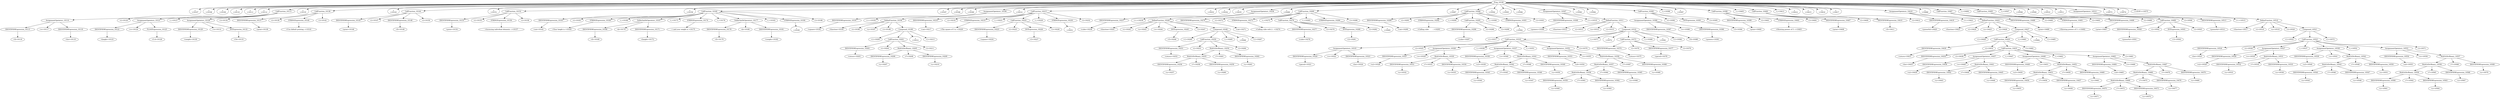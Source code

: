 digraph {

"Prog_10106"->"<
>10107";
"Prog_10106"->"<
>10108";
"Prog_10106"->"<
>10109";
"Prog_10106"->"<
>10110";
"Prog_10106"->"<
>10111";
"Prog_10106"->"<
>10112";
"Prog_10106"->"CallFunction_10113";
"CallFunction_10113"->"AssignmentOpetators_10114";
"AssignmentOpetators_10114"->"IDENTIFIERExpression_10115";
"IDENTIFIERExpression_10115"->"<X>10116";
"AssignmentOpetators_10114"->"<=>10117";
"AssignmentOpetators_10114"->"IDENTIFIERExpression_10118";
"IDENTIFIERExpression_10118"->"<list>10119";
"CallFunction_10113"->"<(>10120";
"CallFunction_10113"->"AssignmentOpetators_10121";
"AssignmentOpetators_10121"->"IDENTIFIERExpression_10122";
"IDENTIFIERExpression_10122"->"<height>10123";
"AssignmentOpetators_10121"->"<=>10124";
"AssignmentOpetators_10121"->"FLOATExpression_10125";
"FLOATExpression_10125"->"<5.4>10126";
"CallFunction_10113"->"<,>10127";
"CallFunction_10113"->"AssignmentOpetators_10128";
"AssignmentOpetators_10128"->"IDENTIFIERExpression_10129";
"IDENTIFIERExpression_10129"->"<weight>10130";
"AssignmentOpetators_10128"->"<=>10131";
"AssignmentOpetators_10128"->"INTExpression_10132";
"INTExpression_10132"->"<54>10133";
"CallFunction_10113"->"<)>10134";
"Prog_10106"->"<
>10135";
"Prog_10106"->"CallFunction_10136";
"CallFunction_10136"->"IDENTIFIERExpression_10137";
"IDENTIFIERExpression_10137"->"<print>10138";
"CallFunction_10136"->"<(>10139";
"CallFunction_10136"->"STRINGExpression_10140";
"STRINGExpression_10140"->"<Use default printing -->10141";
"CallFunction_10136"->"<)>10142";
"Prog_10106"->"<
>10143";
"Prog_10106"->"CallFunction_10144";
"CallFunction_10144"->"IDENTIFIERExpression_10145";
"IDENTIFIERExpression_10145"->"<print>10146";
"CallFunction_10144"->"<(>10147";
"CallFunction_10144"->"IDENTIFIERExpression_10148";
"IDENTIFIERExpression_10148"->"<X>10149";
"CallFunction_10144"->"<)>10150";
"Prog_10106"->"<
>10151";
"Prog_10106"->"CallFunction_10152";
"CallFunction_10152"->"IDENTIFIERExpression_10153";
"IDENTIFIERExpression_10153"->"<print>10154";
"CallFunction_10152"->"<(>10155";
"CallFunction_10152"->"STRINGExpression_10156";
"STRINGExpression_10156"->"<Accessing individual elements -->10157";
"CallFunction_10152"->"<)>10158";
"Prog_10106"->"<
>10159";
"Prog_10106"->"CallFunction_10160";
"CallFunction_10160"->"IDENTIFIERExpression_10161";
"IDENTIFIERExpression_10161"->"<cat>10162";
"CallFunction_10160"->"<(>10163";
"CallFunction_10160"->"STRINGExpression_10164";
"STRINGExpression_10164"->"<Your height is >10165";
"CallFunction_10160"->"<,>10166";
"CallFunction_10160"->"DollarAndAtOperators_10167";
"DollarAndAtOperators_10167"->"IDENTIFIERExpression_10168";
"IDENTIFIERExpression_10168"->"<X>10169";
"DollarAndAtOperators_10167"->"<$>10170";
"DollarAndAtOperators_10167"->"IDENTIFIERExpression_10171";
"IDENTIFIERExpression_10171"->"<height>10172";
"CallFunction_10160"->"<,>10173";
"CallFunction_10160"->"STRINGExpression_10174";
"STRINGExpression_10174"->"< and your weight is >10175";
"CallFunction_10160"->"<,>10176";
"CallFunction_10160"->"DollarAndAtOperators_10177";
"DollarAndAtOperators_10177"->"IDENTIFIERExpression_10178";
"IDENTIFIERExpression_10178"->"<X>10179";
"DollarAndAtOperators_10177"->"<$>10180";
"DollarAndAtOperators_10177"->"IDENTIFIERExpression_10181";
"IDENTIFIERExpression_10181"->"<weight>10182";
"CallFunction_10160"->"<,>10183";
"CallFunction_10160"->"STRINGExpression_10184";
"STRINGExpression_10184"->"<\n>10185";
"CallFunction_10160"->"<)>10186";
"Prog_10106"->"<
>10187";
"Prog_10106"->"<
>10188";
"Prog_10106"->"<
>10189";
"Prog_10106"->"AssignmentOpetators_10190";
"AssignmentOpetators_10190"->"IDENTIFIERExpression_10191";
"IDENTIFIERExpression_10191"->"<square>10192";
"AssignmentOpetators_10190"->"<<->10193";
"AssignmentOpetators_10190"->"DefineFunction_10194";
"DefineFunction_10194"->"<function>10195";
"DefineFunction_10194"->"<(>10196";
"DefineFunction_10194"->"<x>10197";
"DefineFunction_10194"->"<)>10198";
"DefineFunction_10194"->"Compound_10199";
"Compound_10199"->"<{>10200";
"Compound_10199"->"CallFunction_10201";
"CallFunction_10201"->"IDENTIFIERExpression_10202";
"IDENTIFIERExpression_10202"->"<return>10203";
"CallFunction_10201"->"<(>10204";
"CallFunction_10201"->"MultOrDivBinary_10205";
"MultOrDivBinary_10205"->"IDENTIFIERExpression_10206";
"IDENTIFIERExpression_10206"->"<x>10207";
"MultOrDivBinary_10205"->"<*>10208";
"MultOrDivBinary_10205"->"IDENTIFIERExpression_10209";
"IDENTIFIERExpression_10209"->"<x>10210";
"CallFunction_10201"->"<)>10211";
"Compound_10199"->"<
>10212";
"Compound_10199"->"<}>10213";
"Prog_10106"->"<
>10214";
"Prog_10106"->"CallFunction_10215";
"CallFunction_10215"->"IDENTIFIERExpression_10216";
"IDENTIFIERExpression_10216"->"<cat>10217";
"CallFunction_10215"->"<(>10218";
"CallFunction_10215"->"STRINGExpression_10219";
"STRINGExpression_10219"->"<The square of 3 is >10220";
"CallFunction_10215"->"<,>10221";
"CallFunction_10215"->"CallFunction_10222";
"CallFunction_10222"->"IDENTIFIERExpression_10223";
"IDENTIFIERExpression_10223"->"<square>10224";
"CallFunction_10222"->"<(>10225";
"CallFunction_10222"->"INTExpression_10226";
"INTExpression_10226"->"<3>10227";
"CallFunction_10222"->"<)>10228";
"CallFunction_10215"->"<,>10229";
"CallFunction_10215"->"STRINGExpression_10230";
"STRINGExpression_10230"->"<\n>10231";
"CallFunction_10215"->"<)>10232";
"Prog_10106"->"<
>10233";
"Prog_10106"->"<
>10234";
"Prog_10106"->"<
>10235";
"Prog_10106"->"AssignmentOpetators_10236";
"AssignmentOpetators_10236"->"IDENTIFIERExpression_10237";
"IDENTIFIERExpression_10237"->"<cube>10238";
"AssignmentOpetators_10236"->"<<->10239";
"AssignmentOpetators_10236"->"DefineFunction_10240";
"DefineFunction_10240"->"<function>10241";
"DefineFunction_10240"->"<(>10242";
"DefineFunction_10240"->"<x>10243";
"DefineFunction_10240"->"<=>10244";
"DefineFunction_10240"->"INTExpression_10245";
"INTExpression_10245"->"<5>10246";
"DefineFunction_10240"->"<)>10247";
"DefineFunction_10240"->"Compound_10248";
"Compound_10248"->"<{>10249";
"Compound_10248"->"CallFunction_10250";
"CallFunction_10250"->"IDENTIFIERExpression_10251";
"IDENTIFIERExpression_10251"->"<return>10252";
"CallFunction_10250"->"<(>10253";
"CallFunction_10250"->"MultOrDivBinary_10254";
"MultOrDivBinary_10254"->"MultOrDivBinary_10255";
"MultOrDivBinary_10255"->"IDENTIFIERExpression_10256";
"IDENTIFIERExpression_10256"->"<x>10257";
"MultOrDivBinary_10255"->"<*>10258";
"MultOrDivBinary_10255"->"IDENTIFIERExpression_10259";
"IDENTIFIERExpression_10259"->"<x>10260";
"MultOrDivBinary_10254"->"<*>10261";
"MultOrDivBinary_10254"->"IDENTIFIERExpression_10262";
"IDENTIFIERExpression_10262"->"<x>10263";
"CallFunction_10250"->"<)>10264";
"Compound_10248"->"<;>10265";
"Compound_10248"->"<
>10266";
"Compound_10248"->"<}>10267";
"Prog_10106"->"<
>10268";
"Prog_10106"->"CallFunction_10269";
"CallFunction_10269"->"IDENTIFIERExpression_10270";
"IDENTIFIERExpression_10270"->"<cat>10271";
"CallFunction_10269"->"<(>10272";
"CallFunction_10269"->"STRINGExpression_10273";
"STRINGExpression_10273"->"<Calling cube with 2 : >10274";
"CallFunction_10269"->"<,>10275";
"CallFunction_10269"->"CallFunction_10276";
"CallFunction_10276"->"IDENTIFIERExpression_10277";
"IDENTIFIERExpression_10277"->"<cube>10278";
"CallFunction_10276"->"<(>10279";
"CallFunction_10276"->"INTExpression_10280";
"INTExpression_10280"->"<2>10281";
"CallFunction_10276"->"<)>10282";
"CallFunction_10269"->"<,>10283";
"CallFunction_10269"->"STRINGExpression_10284";
"STRINGExpression_10284"->"<\n>10285";
"CallFunction_10269"->"<)>10286";
"Prog_10106"->"<
>10287";
"Prog_10106"->"CallFunction_10288";
"CallFunction_10288"->"IDENTIFIERExpression_10289";
"IDENTIFIERExpression_10289"->"<cat>10290";
"CallFunction_10288"->"<(>10291";
"CallFunction_10288"->"STRINGExpression_10292";
"STRINGExpression_10292"->"<Calling cube        : >10293";
"CallFunction_10288"->"<,>10294";
"CallFunction_10288"->"CallFunction_10295";
"CallFunction_10295"->"IDENTIFIERExpression_10296";
"IDENTIFIERExpression_10296"->"<cube>10297";
"CallFunction_10295"->"<(>10298";
"CallFunction_10295"->"<)>10299";
"CallFunction_10288"->"<,>10300";
"CallFunction_10288"->"STRINGExpression_10301";
"STRINGExpression_10301"->"<\n>10302";
"CallFunction_10288"->"<)>10303";
"Prog_10106"->"<
>10304";
"Prog_10106"->"<
>10305";
"Prog_10106"->"<
>10306";
"Prog_10106"->"AssignmentOpetators_10307";
"AssignmentOpetators_10307"->"IDENTIFIERExpression_10308";
"IDENTIFIERExpression_10308"->"<powers>10309";
"AssignmentOpetators_10307"->"<<->10310";
"AssignmentOpetators_10307"->"DefineFunction_10311";
"DefineFunction_10311"->"<function>10312";
"DefineFunction_10311"->"<(>10313";
"DefineFunction_10311"->"<x>10314";
"DefineFunction_10311"->"<)>10315";
"DefineFunction_10311"->"Compound_10316";
"Compound_10316"->"<{>10317";
"Compound_10316"->"CallFunction_10318";
"CallFunction_10318"->"AssignmentOpetators_10319";
"AssignmentOpetators_10319"->"IDENTIFIERExpression_10320";
"IDENTIFIERExpression_10320"->"<parcel>10321";
"AssignmentOpetators_10319"->"<=>10322";
"AssignmentOpetators_10319"->"IDENTIFIERExpression_10323";
"IDENTIFIERExpression_10323"->"<list>10324";
"CallFunction_10318"->"<(>10325";
"CallFunction_10318"->"AssignmentOpetators_10326";
"AssignmentOpetators_10326"->"IDENTIFIERExpression_10327";
"IDENTIFIERExpression_10327"->"<x2>10328";
"AssignmentOpetators_10326"->"<=>10329";
"AssignmentOpetators_10326"->"MultOrDivBinary_10330";
"MultOrDivBinary_10330"->"IDENTIFIERExpression_10331";
"IDENTIFIERExpression_10331"->"<x>10332";
"MultOrDivBinary_10330"->"<*>10333";
"MultOrDivBinary_10330"->"IDENTIFIERExpression_10334";
"IDENTIFIERExpression_10334"->"<x>10335";
"CallFunction_10318"->"<,>10336";
"CallFunction_10318"->"AssignmentOpetators_10337";
"AssignmentOpetators_10337"->"IDENTIFIERExpression_10338";
"IDENTIFIERExpression_10338"->"<x3>10339";
"AssignmentOpetators_10337"->"<=>10340";
"AssignmentOpetators_10337"->"MultOrDivBinary_10341";
"MultOrDivBinary_10341"->"MultOrDivBinary_10342";
"MultOrDivBinary_10342"->"IDENTIFIERExpression_10343";
"IDENTIFIERExpression_10343"->"<x>10344";
"MultOrDivBinary_10342"->"<*>10345";
"MultOrDivBinary_10342"->"IDENTIFIERExpression_10346";
"IDENTIFIERExpression_10346"->"<x>10347";
"MultOrDivBinary_10341"->"<*>10348";
"MultOrDivBinary_10341"->"IDENTIFIERExpression_10349";
"IDENTIFIERExpression_10349"->"<x>10350";
"CallFunction_10318"->"<,>10351";
"CallFunction_10318"->"AssignmentOpetators_10352";
"AssignmentOpetators_10352"->"IDENTIFIERExpression_10353";
"IDENTIFIERExpression_10353"->"<x4>10354";
"AssignmentOpetators_10352"->"<=>10355";
"AssignmentOpetators_10352"->"MultOrDivBinary_10356";
"MultOrDivBinary_10356"->"MultOrDivBinary_10357";
"MultOrDivBinary_10357"->"MultOrDivBinary_10358";
"MultOrDivBinary_10358"->"IDENTIFIERExpression_10359";
"IDENTIFIERExpression_10359"->"<x>10360";
"MultOrDivBinary_10358"->"<*>10361";
"MultOrDivBinary_10358"->"IDENTIFIERExpression_10362";
"IDENTIFIERExpression_10362"->"<x>10363";
"MultOrDivBinary_10357"->"<*>10364";
"MultOrDivBinary_10357"->"IDENTIFIERExpression_10365";
"IDENTIFIERExpression_10365"->"<x>10366";
"MultOrDivBinary_10356"->"<*>10367";
"MultOrDivBinary_10356"->"IDENTIFIERExpression_10368";
"IDENTIFIERExpression_10368"->"<x>10369";
"CallFunction_10318"->"<)>10370";
"Compound_10316"->"<;>10371";
"Compound_10316"->"<
>10372";
"Compound_10316"->"CallFunction_10373";
"CallFunction_10373"->"IDENTIFIERExpression_10374";
"IDENTIFIERExpression_10374"->"<return>10375";
"CallFunction_10373"->"<(>10376";
"CallFunction_10373"->"IDENTIFIERExpression_10377";
"IDENTIFIERExpression_10377"->"<parcel>10378";
"CallFunction_10373"->"<)>10379";
"Compound_10316"->"<;>10380";
"Compound_10316"->"<
>10381";
"Compound_10316"->"<}>10382";
"Prog_10106"->"<
>10383";
"Prog_10106"->"<
>10384";
"Prog_10106"->"CallFunction_10385";
"CallFunction_10385"->"AssignmentOpetators_10386";
"AssignmentOpetators_10386"->"IDENTIFIERExpression_10387";
"IDENTIFIERExpression_10387"->"<X>10388";
"AssignmentOpetators_10386"->"<=>10389";
"AssignmentOpetators_10386"->"IDENTIFIERExpression_10390";
"IDENTIFIERExpression_10390"->"<powers>10391";
"CallFunction_10385"->"<(>10392";
"CallFunction_10385"->"INTExpression_10393";
"INTExpression_10393"->"<3>10394";
"CallFunction_10385"->"<)>10395";
"Prog_10106"->"<;>10396";
"Prog_10106"->"<
>10397";
"Prog_10106"->"CallFunction_10398";
"CallFunction_10398"->"IDENTIFIERExpression_10399";
"IDENTIFIERExpression_10399"->"<print>10400";
"CallFunction_10398"->"<(>10401";
"CallFunction_10398"->"STRINGExpression_10402";
"STRINGExpression_10402"->"<Showing powers of 3 -->10403";
"CallFunction_10398"->"<)>10404";
"Prog_10106"->"<;>10405";
"Prog_10106"->"CallFunction_10406";
"CallFunction_10406"->"IDENTIFIERExpression_10407";
"IDENTIFIERExpression_10407"->"<print>10408";
"CallFunction_10406"->"<(>10409";
"CallFunction_10406"->"IDENTIFIERExpression_10410";
"IDENTIFIERExpression_10410"->"<X>10411";
"CallFunction_10406"->"<)>10412";
"Prog_10106"->"<;>10413";
"Prog_10106"->"<
>10414";
"Prog_10106"->"<
>10415";
"Prog_10106"->"<
>10416";
"Prog_10106"->"<
>10417";
"Prog_10106"->"AssignmentOpetators_10418";
"AssignmentOpetators_10418"->"IDENTIFIERExpression_10419";
"IDENTIFIERExpression_10419"->"<powerful>10420";
"AssignmentOpetators_10418"->"<<->10421";
"AssignmentOpetators_10418"->"DefineFunction_10422";
"DefineFunction_10422"->"<function>10423";
"DefineFunction_10422"->"<(>10424";
"DefineFunction_10422"->"<x>10425";
"DefineFunction_10422"->"<)>10426";
"DefineFunction_10422"->"Compound_10427";
"Compound_10427"->"<{>10428";
"Compound_10427"->"CallFunction_10429";
"CallFunction_10429"->"IDENTIFIERExpression_10430";
"IDENTIFIERExpression_10430"->"<return>10431";
"CallFunction_10429"->"<(>10432";
"CallFunction_10429"->"CallFunction_10433";
"CallFunction_10433"->"IDENTIFIERExpression_10434";
"IDENTIFIERExpression_10434"->"<list>10435";
"CallFunction_10433"->"<(>10436";
"CallFunction_10433"->"AssignmentOpetators_10437";
"AssignmentOpetators_10437"->"IDENTIFIERExpression_10438";
"IDENTIFIERExpression_10438"->"<x2>10439";
"AssignmentOpetators_10437"->"<=>10440";
"AssignmentOpetators_10437"->"MultOrDivBinary_10441";
"MultOrDivBinary_10441"->"IDENTIFIERExpression_10442";
"IDENTIFIERExpression_10442"->"<x>10443";
"MultOrDivBinary_10441"->"<*>10444";
"MultOrDivBinary_10441"->"IDENTIFIERExpression_10445";
"IDENTIFIERExpression_10445"->"<x>10446";
"CallFunction_10433"->"<,>10447";
"CallFunction_10433"->"AssignmentOpetators_10448";
"AssignmentOpetators_10448"->"IDENTIFIERExpression_10449";
"IDENTIFIERExpression_10449"->"<x3>10450";
"AssignmentOpetators_10448"->"<=>10451";
"AssignmentOpetators_10448"->"MultOrDivBinary_10452";
"MultOrDivBinary_10452"->"MultOrDivBinary_10453";
"MultOrDivBinary_10453"->"IDENTIFIERExpression_10454";
"IDENTIFIERExpression_10454"->"<x>10455";
"MultOrDivBinary_10453"->"<*>10456";
"MultOrDivBinary_10453"->"IDENTIFIERExpression_10457";
"IDENTIFIERExpression_10457"->"<x>10458";
"MultOrDivBinary_10452"->"<*>10459";
"MultOrDivBinary_10452"->"IDENTIFIERExpression_10460";
"IDENTIFIERExpression_10460"->"<x>10461";
"CallFunction_10433"->"<,>10462";
"CallFunction_10433"->"AssignmentOpetators_10463";
"AssignmentOpetators_10463"->"IDENTIFIERExpression_10464";
"IDENTIFIERExpression_10464"->"<x4>10465";
"AssignmentOpetators_10463"->"<=>10466";
"AssignmentOpetators_10463"->"MultOrDivBinary_10467";
"MultOrDivBinary_10467"->"MultOrDivBinary_10468";
"MultOrDivBinary_10468"->"MultOrDivBinary_10469";
"MultOrDivBinary_10469"->"IDENTIFIERExpression_10470";
"IDENTIFIERExpression_10470"->"<x>10471";
"MultOrDivBinary_10469"->"<*>10472";
"MultOrDivBinary_10469"->"IDENTIFIERExpression_10473";
"IDENTIFIERExpression_10473"->"<x>10474";
"MultOrDivBinary_10468"->"<*>10475";
"MultOrDivBinary_10468"->"IDENTIFIERExpression_10476";
"IDENTIFIERExpression_10476"->"<x>10477";
"MultOrDivBinary_10467"->"<*>10478";
"MultOrDivBinary_10467"->"IDENTIFIERExpression_10479";
"IDENTIFIERExpression_10479"->"<x>10480";
"CallFunction_10433"->"<)>10481";
"CallFunction_10429"->"<)>10482";
"Compound_10427"->"<;>10483";
"Compound_10427"->"<
>10484";
"Compound_10427"->"<}>10485";
"Prog_10106"->"<
>10486";
"Prog_10106"->"CallFunction_10487";
"CallFunction_10487"->"IDENTIFIERExpression_10488";
"IDENTIFIERExpression_10488"->"<print>10489";
"CallFunction_10487"->"<(>10490";
"CallFunction_10487"->"STRINGExpression_10491";
"STRINGExpression_10491"->"<Showing powers of 3 -->10492";
"CallFunction_10487"->"<)>10493";
"Prog_10106"->"<;>10494";
"Prog_10106"->"CallFunction_10495";
"CallFunction_10495"->"IDENTIFIERExpression_10496";
"IDENTIFIERExpression_10496"->"<print>10497";
"CallFunction_10495"->"<(>10498";
"CallFunction_10495"->"CallFunction_10499";
"CallFunction_10499"->"IDENTIFIERExpression_10500";
"IDENTIFIERExpression_10500"->"<powerful>10501";
"CallFunction_10499"->"<(>10502";
"CallFunction_10499"->"INTExpression_10503";
"INTExpression_10503"->"<3>10504";
"CallFunction_10499"->"<)>10505";
"CallFunction_10495"->"<)>10506";
"Prog_10106"->"<;>10507";
"Prog_10106"->"<
>10508";
"Prog_10106"->"<
>10509";
"Prog_10106"->"<
>10510";
"Prog_10106"->"<
>10511";
"Prog_10106"->"AssignmentOpetators_10512";
"AssignmentOpetators_10512"->"IDENTIFIERExpression_10513";
"IDENTIFIERExpression_10513"->"<powerful>10514";
"AssignmentOpetators_10512"->"<<->10515";
"AssignmentOpetators_10512"->"DefineFunction_10516";
"DefineFunction_10516"->"<function>10517";
"DefineFunction_10516"->"<(>10518";
"DefineFunction_10516"->"<x>10519";
"DefineFunction_10516"->"<)>10520";
"DefineFunction_10516"->"Compound_10521";
"Compound_10521"->"<{>10522";
"Compound_10521"->"CallFunction_10523";
"CallFunction_10523"->"IDENTIFIERExpression_10524";
"IDENTIFIERExpression_10524"->"<list>10525";
"CallFunction_10523"->"<(>10526";
"CallFunction_10523"->"AssignmentOpetators_10527";
"AssignmentOpetators_10527"->"IDENTIFIERExpression_10528";
"IDENTIFIERExpression_10528"->"<x2>10529";
"AssignmentOpetators_10527"->"<=>10530";
"AssignmentOpetators_10527"->"MultOrDivBinary_10531";
"MultOrDivBinary_10531"->"IDENTIFIERExpression_10532";
"IDENTIFIERExpression_10532"->"<x>10533";
"MultOrDivBinary_10531"->"<*>10534";
"MultOrDivBinary_10531"->"IDENTIFIERExpression_10535";
"IDENTIFIERExpression_10535"->"<x>10536";
"CallFunction_10523"->"<,>10537";
"CallFunction_10523"->"AssignmentOpetators_10538";
"AssignmentOpetators_10538"->"IDENTIFIERExpression_10539";
"IDENTIFIERExpression_10539"->"<x3>10540";
"AssignmentOpetators_10538"->"<=>10541";
"AssignmentOpetators_10538"->"MultOrDivBinary_10542";
"MultOrDivBinary_10542"->"MultOrDivBinary_10543";
"MultOrDivBinary_10543"->"IDENTIFIERExpression_10544";
"IDENTIFIERExpression_10544"->"<x>10545";
"MultOrDivBinary_10543"->"<*>10546";
"MultOrDivBinary_10543"->"IDENTIFIERExpression_10547";
"IDENTIFIERExpression_10547"->"<x>10548";
"MultOrDivBinary_10542"->"<*>10549";
"MultOrDivBinary_10542"->"IDENTIFIERExpression_10550";
"IDENTIFIERExpression_10550"->"<x>10551";
"CallFunction_10523"->"<,>10552";
"CallFunction_10523"->"AssignmentOpetators_10553";
"AssignmentOpetators_10553"->"IDENTIFIERExpression_10554";
"IDENTIFIERExpression_10554"->"<x4>10555";
"AssignmentOpetators_10553"->"<=>10556";
"AssignmentOpetators_10553"->"MultOrDivBinary_10557";
"MultOrDivBinary_10557"->"MultOrDivBinary_10558";
"MultOrDivBinary_10558"->"MultOrDivBinary_10559";
"MultOrDivBinary_10559"->"IDENTIFIERExpression_10560";
"IDENTIFIERExpression_10560"->"<x>10561";
"MultOrDivBinary_10559"->"<*>10562";
"MultOrDivBinary_10559"->"IDENTIFIERExpression_10563";
"IDENTIFIERExpression_10563"->"<x>10564";
"MultOrDivBinary_10558"->"<*>10565";
"MultOrDivBinary_10558"->"IDENTIFIERExpression_10566";
"IDENTIFIERExpression_10566"->"<x>10567";
"MultOrDivBinary_10557"->"<*>10568";
"MultOrDivBinary_10557"->"IDENTIFIERExpression_10569";
"IDENTIFIERExpression_10569"->"<x>10570";
"CallFunction_10523"->"<)>10571";
"Compound_10521"->"<}>10572";
"Prog_10106"->"<
>10573";
"Prog_10106"->"<
>10574";
"Prog_10106"->"<<EOF>>10575";
}
